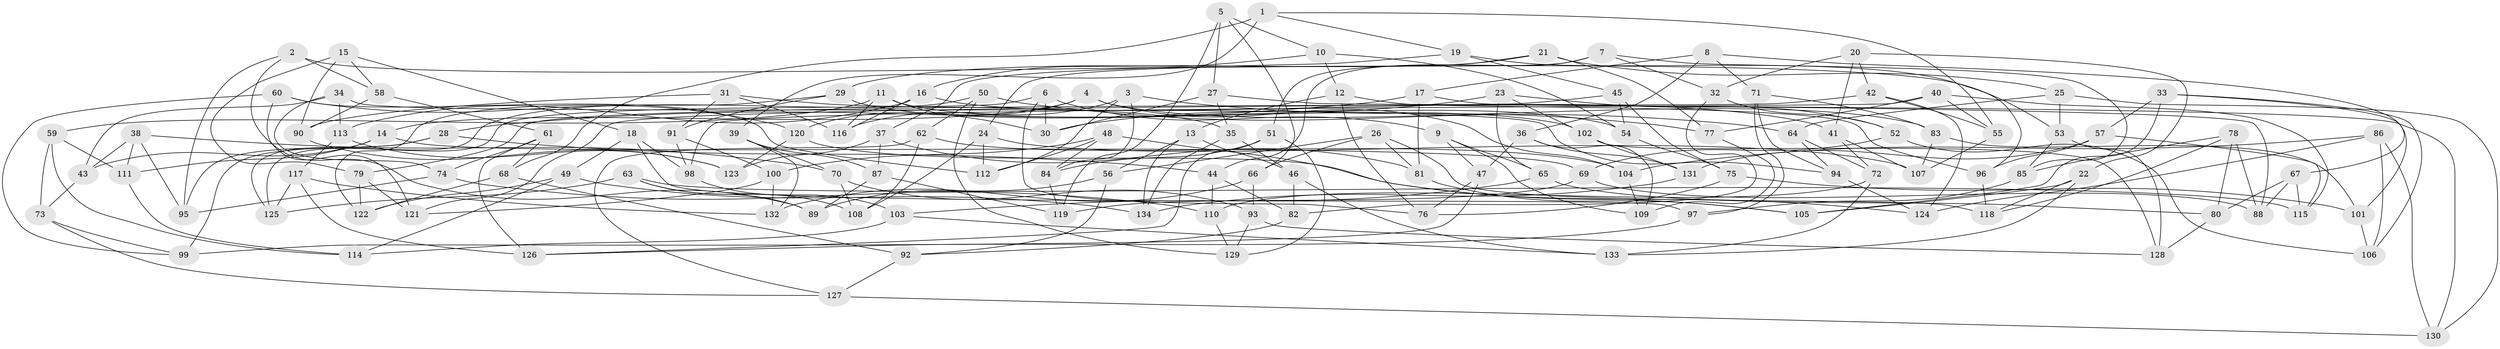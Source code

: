 // coarse degree distribution, {12: 0.0125, 4: 0.525, 5: 0.0625, 8: 0.0875, 6: 0.2125, 3: 0.0375, 7: 0.025, 9: 0.025, 10: 0.0125}
// Generated by graph-tools (version 1.1) at 2025/20/03/04/25 18:20:32]
// undirected, 134 vertices, 268 edges
graph export_dot {
graph [start="1"]
  node [color=gray90,style=filled];
  1;
  2;
  3;
  4;
  5;
  6;
  7;
  8;
  9;
  10;
  11;
  12;
  13;
  14;
  15;
  16;
  17;
  18;
  19;
  20;
  21;
  22;
  23;
  24;
  25;
  26;
  27;
  28;
  29;
  30;
  31;
  32;
  33;
  34;
  35;
  36;
  37;
  38;
  39;
  40;
  41;
  42;
  43;
  44;
  45;
  46;
  47;
  48;
  49;
  50;
  51;
  52;
  53;
  54;
  55;
  56;
  57;
  58;
  59;
  60;
  61;
  62;
  63;
  64;
  65;
  66;
  67;
  68;
  69;
  70;
  71;
  72;
  73;
  74;
  75;
  76;
  77;
  78;
  79;
  80;
  81;
  82;
  83;
  84;
  85;
  86;
  87;
  88;
  89;
  90;
  91;
  92;
  93;
  94;
  95;
  96;
  97;
  98;
  99;
  100;
  101;
  102;
  103;
  104;
  105;
  106;
  107;
  108;
  109;
  110;
  111;
  112;
  113;
  114;
  115;
  116;
  117;
  118;
  119;
  120;
  121;
  122;
  123;
  124;
  125;
  126;
  127;
  128;
  129;
  130;
  131;
  132;
  133;
  134;
  1 -- 68;
  1 -- 19;
  1 -- 39;
  1 -- 55;
  2 -- 58;
  2 -- 95;
  2 -- 53;
  2 -- 89;
  3 -- 116;
  3 -- 112;
  3 -- 84;
  3 -- 77;
  4 -- 104;
  4 -- 83;
  4 -- 14;
  4 -- 120;
  5 -- 119;
  5 -- 27;
  5 -- 10;
  5 -- 66;
  6 -- 125;
  6 -- 76;
  6 -- 30;
  6 -- 9;
  7 -- 44;
  7 -- 32;
  7 -- 85;
  7 -- 24;
  8 -- 71;
  8 -- 17;
  8 -- 36;
  8 -- 67;
  9 -- 65;
  9 -- 47;
  9 -- 109;
  10 -- 12;
  10 -- 54;
  10 -- 16;
  11 -- 116;
  11 -- 54;
  11 -- 30;
  11 -- 59;
  12 -- 13;
  12 -- 96;
  12 -- 76;
  13 -- 46;
  13 -- 134;
  13 -- 56;
  14 -- 43;
  14 -- 111;
  14 -- 69;
  15 -- 79;
  15 -- 18;
  15 -- 58;
  15 -- 90;
  16 -- 113;
  16 -- 41;
  16 -- 116;
  17 -- 81;
  17 -- 130;
  17 -- 28;
  18 -- 49;
  18 -- 98;
  18 -- 97;
  19 -- 37;
  19 -- 96;
  19 -- 45;
  20 -- 22;
  20 -- 32;
  20 -- 41;
  20 -- 42;
  21 -- 25;
  21 -- 77;
  21 -- 29;
  21 -- 51;
  22 -- 118;
  22 -- 105;
  22 -- 133;
  23 -- 102;
  23 -- 52;
  23 -- 65;
  23 -- 30;
  24 -- 112;
  24 -- 108;
  24 -- 107;
  25 -- 53;
  25 -- 64;
  25 -- 130;
  26 -- 66;
  26 -- 118;
  26 -- 81;
  26 -- 56;
  27 -- 88;
  27 -- 30;
  27 -- 35;
  28 -- 99;
  28 -- 95;
  28 -- 44;
  29 -- 91;
  29 -- 122;
  29 -- 102;
  31 -- 35;
  31 -- 116;
  31 -- 91;
  31 -- 90;
  32 -- 52;
  32 -- 82;
  33 -- 106;
  33 -- 105;
  33 -- 57;
  33 -- 101;
  34 -- 113;
  34 -- 74;
  34 -- 43;
  34 -- 94;
  35 -- 134;
  35 -- 46;
  36 -- 47;
  36 -- 131;
  36 -- 109;
  37 -- 81;
  37 -- 123;
  37 -- 87;
  38 -- 111;
  38 -- 95;
  38 -- 70;
  38 -- 43;
  39 -- 132;
  39 -- 70;
  39 -- 87;
  40 -- 98;
  40 -- 77;
  40 -- 55;
  40 -- 115;
  41 -- 107;
  41 -- 72;
  42 -- 124;
  42 -- 79;
  42 -- 55;
  43 -- 73;
  44 -- 82;
  44 -- 110;
  45 -- 121;
  45 -- 75;
  45 -- 54;
  46 -- 133;
  46 -- 82;
  47 -- 99;
  47 -- 76;
  48 -- 84;
  48 -- 100;
  48 -- 112;
  48 -- 105;
  49 -- 122;
  49 -- 134;
  49 -- 114;
  50 -- 125;
  50 -- 64;
  50 -- 129;
  50 -- 62;
  51 -- 84;
  51 -- 126;
  51 -- 129;
  52 -- 106;
  52 -- 69;
  53 -- 85;
  53 -- 128;
  54 -- 75;
  55 -- 107;
  56 -- 92;
  56 -- 89;
  57 -- 115;
  57 -- 131;
  57 -- 96;
  58 -- 61;
  58 -- 90;
  59 -- 111;
  59 -- 73;
  59 -- 114;
  60 -- 121;
  60 -- 120;
  60 -- 112;
  60 -- 99;
  61 -- 68;
  61 -- 126;
  61 -- 74;
  62 -- 104;
  62 -- 127;
  62 -- 108;
  63 -- 108;
  63 -- 115;
  63 -- 89;
  63 -- 125;
  64 -- 72;
  64 -- 94;
  65 -- 80;
  65 -- 103;
  66 -- 93;
  66 -- 132;
  67 -- 80;
  67 -- 88;
  67 -- 115;
  68 -- 92;
  68 -- 122;
  69 -- 88;
  69 -- 119;
  70 -- 93;
  70 -- 108;
  71 -- 94;
  71 -- 83;
  71 -- 97;
  72 -- 110;
  72 -- 133;
  73 -- 99;
  73 -- 127;
  74 -- 110;
  74 -- 95;
  75 -- 101;
  75 -- 76;
  77 -- 109;
  78 -- 88;
  78 -- 85;
  78 -- 118;
  78 -- 80;
  79 -- 121;
  79 -- 122;
  80 -- 128;
  81 -- 105;
  82 -- 92;
  83 -- 101;
  83 -- 107;
  84 -- 119;
  85 -- 97;
  86 -- 130;
  86 -- 104;
  86 -- 124;
  86 -- 106;
  87 -- 119;
  87 -- 89;
  90 -- 123;
  91 -- 100;
  91 -- 98;
  92 -- 127;
  93 -- 129;
  93 -- 128;
  94 -- 124;
  96 -- 118;
  97 -- 126;
  98 -- 103;
  100 -- 132;
  100 -- 121;
  101 -- 106;
  102 -- 128;
  102 -- 131;
  103 -- 114;
  103 -- 133;
  104 -- 109;
  110 -- 129;
  111 -- 114;
  113 -- 117;
  113 -- 123;
  117 -- 132;
  117 -- 126;
  117 -- 125;
  120 -- 123;
  120 -- 124;
  127 -- 130;
  131 -- 134;
}
